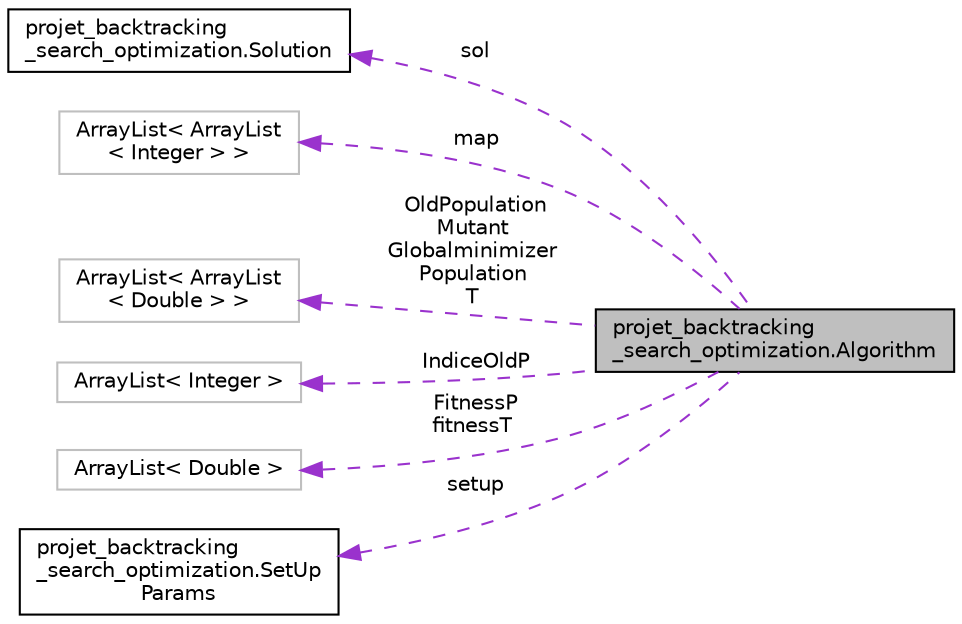 digraph "projet_backtracking_search_optimization.Algorithm"
{
  edge [fontname="Helvetica",fontsize="10",labelfontname="Helvetica",labelfontsize="10"];
  node [fontname="Helvetica",fontsize="10",shape=record];
  rankdir="LR";
  Node1 [label="projet_backtracking\l_search_optimization.Algorithm",height=0.2,width=0.4,color="black", fillcolor="grey75", style="filled", fontcolor="black"];
  Node2 -> Node1 [dir="back",color="darkorchid3",fontsize="10",style="dashed",label=" sol" ,fontname="Helvetica"];
  Node2 [label="projet_backtracking\l_search_optimization.Solution",height=0.2,width=0.4,color="black", fillcolor="white", style="filled",URL="$classprojet__backtracking__search__optimization_1_1_solution.html"];
  Node3 -> Node1 [dir="back",color="darkorchid3",fontsize="10",style="dashed",label=" map" ,fontname="Helvetica"];
  Node3 [label="ArrayList\< ArrayList\l\< Integer \> \>",height=0.2,width=0.4,color="grey75", fillcolor="white", style="filled"];
  Node4 -> Node1 [dir="back",color="darkorchid3",fontsize="10",style="dashed",label=" OldPopulation\nMutant\nGlobalminimizer\nPopulation\nT" ,fontname="Helvetica"];
  Node4 [label="ArrayList\< ArrayList\l\< Double \> \>",height=0.2,width=0.4,color="grey75", fillcolor="white", style="filled"];
  Node5 -> Node1 [dir="back",color="darkorchid3",fontsize="10",style="dashed",label=" IndiceOldP" ,fontname="Helvetica"];
  Node5 [label="ArrayList\< Integer \>",height=0.2,width=0.4,color="grey75", fillcolor="white", style="filled"];
  Node6 -> Node1 [dir="back",color="darkorchid3",fontsize="10",style="dashed",label=" FitnessP\nfitnessT" ,fontname="Helvetica"];
  Node6 [label="ArrayList\< Double \>",height=0.2,width=0.4,color="grey75", fillcolor="white", style="filled"];
  Node7 -> Node1 [dir="back",color="darkorchid3",fontsize="10",style="dashed",label=" setup" ,fontname="Helvetica"];
  Node7 [label="projet_backtracking\l_search_optimization.SetUp\lParams",height=0.2,width=0.4,color="black", fillcolor="white", style="filled",URL="$classprojet__backtracking__search__optimization_1_1_set_up_params.html"];
}
